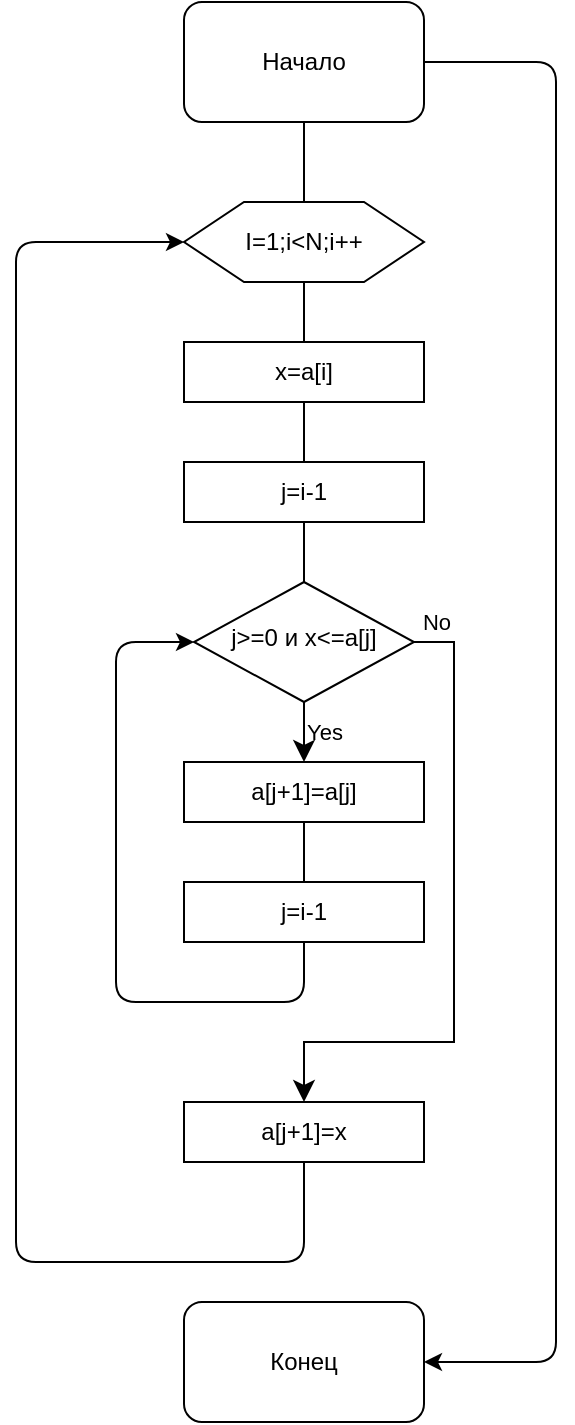 <mxfile version="12.9.3" type="github"><diagram id="C5RBs43oDa-KdzZeNtuy" name="Page-1"><mxGraphModel dx="820" dy="453" grid="1" gridSize="10" guides="1" tooltips="1" connect="1" arrows="1" fold="1" page="1" pageScale="1" pageWidth="827" pageHeight="1169" math="0" shadow="0"><root><mxCell id="WIyWlLk6GJQsqaUBKTNV-0"/><mxCell id="WIyWlLk6GJQsqaUBKTNV-1" parent="WIyWlLk6GJQsqaUBKTNV-0"/><mxCell id="WIyWlLk6GJQsqaUBKTNV-6" value="j&amp;gt;=0 и x&amp;lt;=a[j]" style="rhombus;whiteSpace=wrap;html=1;shadow=0;fontFamily=Helvetica;fontSize=12;align=center;strokeWidth=1;spacing=6;spacingTop=-4;" parent="WIyWlLk6GJQsqaUBKTNV-1" vertex="1"><mxGeometry x="299" y="320" width="110" height="60" as="geometry"/></mxCell><mxCell id="WIyWlLk6GJQsqaUBKTNV-8" value="No" style="rounded=0;html=1;jettySize=auto;orthogonalLoop=1;fontSize=11;endArrow=classic;endFill=1;endSize=8;strokeWidth=1;shadow=0;labelBackgroundColor=none;edgeStyle=orthogonalEdgeStyle;exitX=1;exitY=0.5;exitDx=0;exitDy=0;entryX=0.5;entryY=0;entryDx=0;entryDy=0;" parent="WIyWlLk6GJQsqaUBKTNV-1" source="WIyWlLk6GJQsqaUBKTNV-6" target="fGZ6RESaXZhbI6ZG23HQ-7" edge="1"><mxGeometry x="-0.932" y="10" relative="1" as="geometry"><mxPoint as="offset"/><mxPoint x="220" y="370" as="sourcePoint"/><mxPoint x="490" y="350" as="targetPoint"/><Array as="points"><mxPoint x="429" y="350"/><mxPoint x="429" y="550"/><mxPoint x="354" y="550"/></Array></mxGeometry></mxCell><mxCell id="WIyWlLk6GJQsqaUBKTNV-9" value="Yes" style="edgeStyle=orthogonalEdgeStyle;rounded=0;html=1;jettySize=auto;orthogonalLoop=1;fontSize=11;endArrow=classic;endFill=1;endSize=8;strokeWidth=1;shadow=0;labelBackgroundColor=none;exitX=0.5;exitY=1;exitDx=0;exitDy=0;entryX=0.5;entryY=0;entryDx=0;entryDy=0;" parent="WIyWlLk6GJQsqaUBKTNV-1" source="WIyWlLk6GJQsqaUBKTNV-6" target="fGZ6RESaXZhbI6ZG23HQ-5" edge="1"><mxGeometry y="10" relative="1" as="geometry"><mxPoint as="offset"/><mxPoint x="120" y="330" as="sourcePoint"/><mxPoint x="230" y="330" as="targetPoint"/></mxGeometry></mxCell><mxCell id="fGZ6RESaXZhbI6ZG23HQ-1" value="Начало" style="rounded=1;whiteSpace=wrap;html=1;" vertex="1" parent="WIyWlLk6GJQsqaUBKTNV-1"><mxGeometry x="294" y="30" width="120" height="60" as="geometry"/></mxCell><mxCell id="fGZ6RESaXZhbI6ZG23HQ-2" value="&lt;span style=&quot;white-space: normal&quot;&gt;I=1;i&amp;lt;N;i++&lt;/span&gt;" style="shape=hexagon;perimeter=hexagonPerimeter2;whiteSpace=wrap;html=1;" vertex="1" parent="WIyWlLk6GJQsqaUBKTNV-1"><mxGeometry x="294" y="130" width="120" height="40" as="geometry"/></mxCell><mxCell id="fGZ6RESaXZhbI6ZG23HQ-3" value="x=a[i]" style="rounded=0;whiteSpace=wrap;html=1;" vertex="1" parent="WIyWlLk6GJQsqaUBKTNV-1"><mxGeometry x="294" y="200" width="120" height="30" as="geometry"/></mxCell><mxCell id="fGZ6RESaXZhbI6ZG23HQ-28" value="" style="edgeStyle=orthogonalEdgeStyle;rounded=0;orthogonalLoop=1;jettySize=auto;html=1;startArrow=none;startFill=0;endArrow=none;endFill=0;" edge="1" parent="WIyWlLk6GJQsqaUBKTNV-1" source="fGZ6RESaXZhbI6ZG23HQ-4" target="WIyWlLk6GJQsqaUBKTNV-6"><mxGeometry relative="1" as="geometry"/></mxCell><mxCell id="fGZ6RESaXZhbI6ZG23HQ-4" value="j=i-1" style="rounded=0;whiteSpace=wrap;html=1;" vertex="1" parent="WIyWlLk6GJQsqaUBKTNV-1"><mxGeometry x="294" y="260" width="120" height="30" as="geometry"/></mxCell><mxCell id="fGZ6RESaXZhbI6ZG23HQ-5" value="a[j+1]=a[j]" style="rounded=0;whiteSpace=wrap;html=1;" vertex="1" parent="WIyWlLk6GJQsqaUBKTNV-1"><mxGeometry x="294" y="410" width="120" height="30" as="geometry"/></mxCell><mxCell id="fGZ6RESaXZhbI6ZG23HQ-6" value="j=i-1" style="rounded=0;whiteSpace=wrap;html=1;" vertex="1" parent="WIyWlLk6GJQsqaUBKTNV-1"><mxGeometry x="294" y="470" width="120" height="30" as="geometry"/></mxCell><mxCell id="fGZ6RESaXZhbI6ZG23HQ-7" value="a[j+1]=x" style="rounded=0;whiteSpace=wrap;html=1;" vertex="1" parent="WIyWlLk6GJQsqaUBKTNV-1"><mxGeometry x="294" y="580" width="120" height="30" as="geometry"/></mxCell><mxCell id="fGZ6RESaXZhbI6ZG23HQ-9" value="" style="endArrow=none;html=1;exitX=0.5;exitY=1;exitDx=0;exitDy=0;entryX=0.5;entryY=0;entryDx=0;entryDy=0;" edge="1" parent="WIyWlLk6GJQsqaUBKTNV-1" source="fGZ6RESaXZhbI6ZG23HQ-1" target="fGZ6RESaXZhbI6ZG23HQ-2"><mxGeometry width="50" height="50" relative="1" as="geometry"><mxPoint x="260" y="270" as="sourcePoint"/><mxPoint x="310" y="220" as="targetPoint"/></mxGeometry></mxCell><mxCell id="fGZ6RESaXZhbI6ZG23HQ-10" value="" style="endArrow=none;html=1;entryX=0.5;entryY=1;entryDx=0;entryDy=0;exitX=0.5;exitY=0;exitDx=0;exitDy=0;" edge="1" parent="WIyWlLk6GJQsqaUBKTNV-1" source="fGZ6RESaXZhbI6ZG23HQ-3" target="fGZ6RESaXZhbI6ZG23HQ-2"><mxGeometry width="50" height="50" relative="1" as="geometry"><mxPoint x="260" y="270" as="sourcePoint"/><mxPoint x="310" y="220" as="targetPoint"/></mxGeometry></mxCell><mxCell id="fGZ6RESaXZhbI6ZG23HQ-11" value="" style="endArrow=none;html=1;entryX=0.5;entryY=1;entryDx=0;entryDy=0;exitX=0.5;exitY=0;exitDx=0;exitDy=0;" edge="1" parent="WIyWlLk6GJQsqaUBKTNV-1" source="fGZ6RESaXZhbI6ZG23HQ-4" target="fGZ6RESaXZhbI6ZG23HQ-3"><mxGeometry width="50" height="50" relative="1" as="geometry"><mxPoint x="260" y="270" as="sourcePoint"/><mxPoint x="310" y="220" as="targetPoint"/></mxGeometry></mxCell><mxCell id="fGZ6RESaXZhbI6ZG23HQ-23" value="" style="endArrow=none;html=1;exitX=0.5;exitY=0;exitDx=0;exitDy=0;entryX=0.5;entryY=1;entryDx=0;entryDy=0;" edge="1" parent="WIyWlLk6GJQsqaUBKTNV-1" source="fGZ6RESaXZhbI6ZG23HQ-6" target="fGZ6RESaXZhbI6ZG23HQ-5"><mxGeometry width="50" height="50" relative="1" as="geometry"><mxPoint x="260" y="420" as="sourcePoint"/><mxPoint x="310" y="370" as="targetPoint"/></mxGeometry></mxCell><mxCell id="fGZ6RESaXZhbI6ZG23HQ-24" value="" style="endArrow=classic;html=1;exitX=0.5;exitY=1;exitDx=0;exitDy=0;endFill=1;" edge="1" parent="WIyWlLk6GJQsqaUBKTNV-1" source="fGZ6RESaXZhbI6ZG23HQ-6" target="WIyWlLk6GJQsqaUBKTNV-6"><mxGeometry width="50" height="50" relative="1" as="geometry"><mxPoint x="260" y="420" as="sourcePoint"/><mxPoint x="310" y="370" as="targetPoint"/><Array as="points"><mxPoint x="354" y="530"/><mxPoint x="260" y="530"/><mxPoint x="260" y="350"/></Array></mxGeometry></mxCell><mxCell id="fGZ6RESaXZhbI6ZG23HQ-25" value="" style="endArrow=classic;html=1;exitX=0.5;exitY=1;exitDx=0;exitDy=0;endFill=1;entryX=0;entryY=0.5;entryDx=0;entryDy=0;" edge="1" parent="WIyWlLk6GJQsqaUBKTNV-1" source="fGZ6RESaXZhbI6ZG23HQ-7" target="fGZ6RESaXZhbI6ZG23HQ-2"><mxGeometry width="50" height="50" relative="1" as="geometry"><mxPoint x="260" y="500" as="sourcePoint"/><mxPoint x="290" y="280" as="targetPoint"/><Array as="points"><mxPoint x="354" y="660"/><mxPoint x="210" y="660"/><mxPoint x="210" y="275"/><mxPoint x="210" y="150"/></Array></mxGeometry></mxCell><mxCell id="fGZ6RESaXZhbI6ZG23HQ-27" value="Конец" style="rounded=1;whiteSpace=wrap;html=1;" vertex="1" parent="WIyWlLk6GJQsqaUBKTNV-1"><mxGeometry x="294" y="680" width="120" height="60" as="geometry"/></mxCell><mxCell id="fGZ6RESaXZhbI6ZG23HQ-35" value="" style="endArrow=classic;html=1;exitX=1;exitY=0.5;exitDx=0;exitDy=0;entryX=1;entryY=0.5;entryDx=0;entryDy=0;" edge="1" parent="WIyWlLk6GJQsqaUBKTNV-1" source="fGZ6RESaXZhbI6ZG23HQ-1" target="fGZ6RESaXZhbI6ZG23HQ-27"><mxGeometry width="50" height="50" relative="1" as="geometry"><mxPoint x="260" y="280" as="sourcePoint"/><mxPoint x="310" y="230" as="targetPoint"/><Array as="points"><mxPoint x="480" y="60"/><mxPoint x="480" y="380"/><mxPoint x="480" y="710"/></Array></mxGeometry></mxCell></root></mxGraphModel></diagram></mxfile>